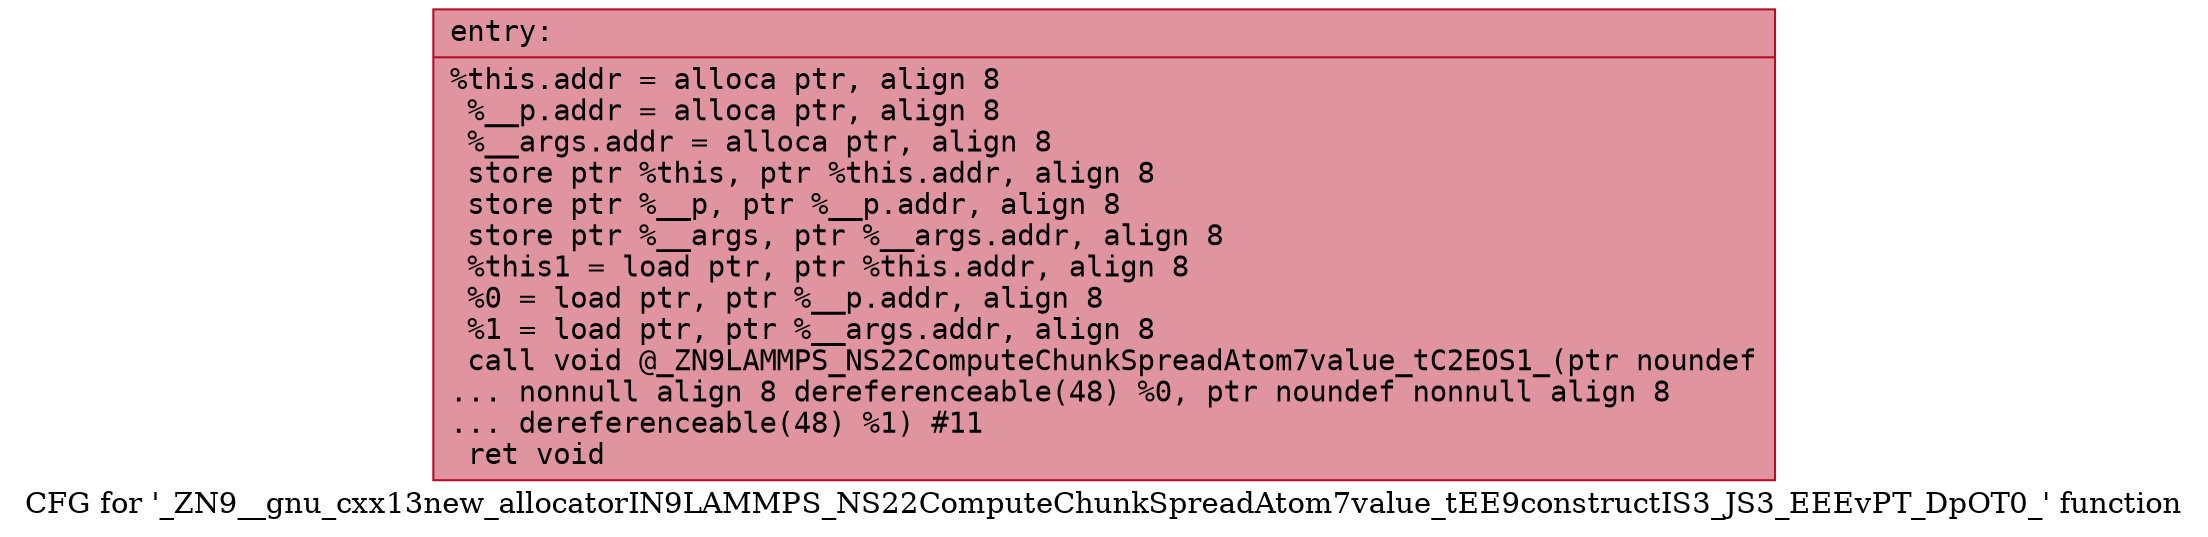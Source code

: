 digraph "CFG for '_ZN9__gnu_cxx13new_allocatorIN9LAMMPS_NS22ComputeChunkSpreadAtom7value_tEE9constructIS3_JS3_EEEvPT_DpOT0_' function" {
	label="CFG for '_ZN9__gnu_cxx13new_allocatorIN9LAMMPS_NS22ComputeChunkSpreadAtom7value_tEE9constructIS3_JS3_EEEvPT_DpOT0_' function";

	Node0x55a8964b5530 [shape=record,color="#b70d28ff", style=filled, fillcolor="#b70d2870" fontname="Courier",label="{entry:\l|  %this.addr = alloca ptr, align 8\l  %__p.addr = alloca ptr, align 8\l  %__args.addr = alloca ptr, align 8\l  store ptr %this, ptr %this.addr, align 8\l  store ptr %__p, ptr %__p.addr, align 8\l  store ptr %__args, ptr %__args.addr, align 8\l  %this1 = load ptr, ptr %this.addr, align 8\l  %0 = load ptr, ptr %__p.addr, align 8\l  %1 = load ptr, ptr %__args.addr, align 8\l  call void @_ZN9LAMMPS_NS22ComputeChunkSpreadAtom7value_tC2EOS1_(ptr noundef\l... nonnull align 8 dereferenceable(48) %0, ptr noundef nonnull align 8\l... dereferenceable(48) %1) #11\l  ret void\l}"];
}
